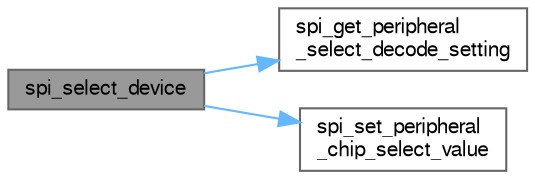 digraph "spi_select_device"
{
 // LATEX_PDF_SIZE
  bgcolor="transparent";
  edge [fontname=FreeSans,fontsize=10,labelfontname=FreeSans,labelfontsize=10];
  node [fontname=FreeSans,fontsize=10,shape=box,height=0.2,width=0.4];
  rankdir="LR";
  Node1 [label="spi_select_device",height=0.2,width=0.4,color="gray40", fillcolor="grey60", style="filled", fontcolor="black",tooltip="Select the given device on the SPI bus."];
  Node1 -> Node2 [color="steelblue1",style="solid"];
  Node2 [label="spi_get_peripheral\l_select_decode_setting",height=0.2,width=0.4,color="grey40", fillcolor="white", style="filled",URL="$drivers_2spi_2spi_8h.html#a6682e246e8213c9db14b3ef3b0cbd3ce",tooltip="Get Peripheral Select Decode mode."];
  Node1 -> Node3 [color="steelblue1",style="solid"];
  Node3 [label="spi_set_peripheral\l_chip_select_value",height=0.2,width=0.4,color="grey40", fillcolor="white", style="filled",URL="$group__sam__drivers__spi__group.html#ga71131f0a9772ac93eeb6af52a1101ecc",tooltip="Set Peripheral Chip Select (PCS) value."];
}
